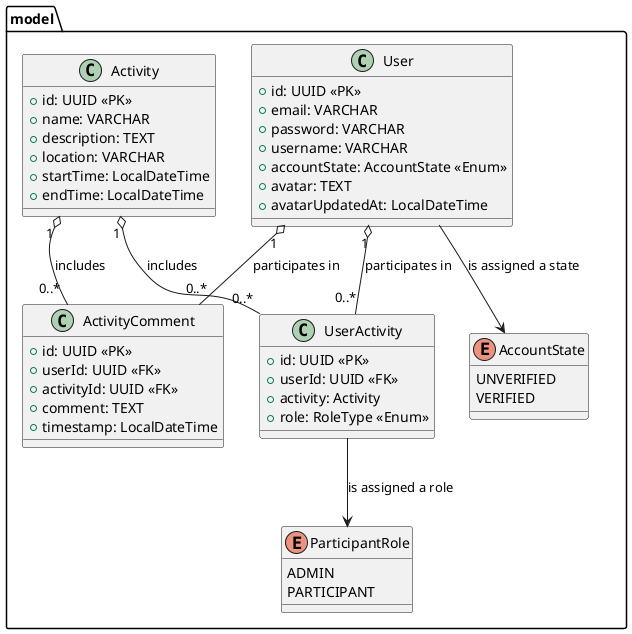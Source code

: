 @startuml
package model {

    class User {
        +id: UUID <<PK>>
        +email: VARCHAR
        +password: VARCHAR
        +username: VARCHAR
        +accountState: AccountState <<Enum>>
        +avatar: TEXT
        +avatarUpdatedAt: LocalDateTime
    }
    
    enum ParticipantRole {
        ADMIN
        PARTICIPANT
    }

    enum AccountState {
        UNVERIFIED
        VERIFIED
    }

    class Activity {
        +id: UUID <<PK>>
        +name: VARCHAR
        +description: TEXT
        +location: VARCHAR
        +startTime: LocalDateTime
        +endTime: LocalDateTime
    }

    class UserActivity {
        +id: UUID <<PK>>
        +userId: UUID <<FK>>
        +activity: Activity
        +role: RoleType <<Enum>>
    }

    class ActivityComment {
        +id: UUID <<PK>>
        +userId: UUID <<FK>>
        +activityId: UUID <<FK>>
        +comment: TEXT
        +timestamp: LocalDateTime
    }
}

    'Relationships'
    User "1" o-- "0..*" UserActivity : participates in
    Activity "1" o-- "0..*" UserActivity : includes
    UserActivity --> ParticipantRole : is assigned a role
    User --> AccountState : is assigned a state
    User "1" o-- "0..*" ActivityComment : participates in
    Activity "1" o-- "0..*" ActivityComment : includes

}
@enduml